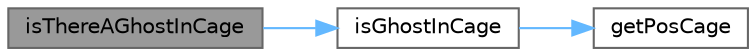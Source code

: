 digraph "isThereAGhostInCage"
{
 // LATEX_PDF_SIZE
  bgcolor="transparent";
  edge [fontname=Helvetica,fontsize=10,labelfontname=Helvetica,labelfontsize=10];
  node [fontname=Helvetica,fontsize=10,shape=box,height=0.2,width=0.4];
  rankdir="LR";
  Node1 [label="isThereAGhostInCage",height=0.2,width=0.4,color="gray40", fillcolor="grey60", style="filled", fontcolor="black",tooltip=" "];
  Node1 -> Node2 [color="steelblue1",style="solid"];
  Node2 [label="isGhostInCage",height=0.2,width=0.4,color="grey40", fillcolor="white", style="filled",URL="$assertives_8cpp.html#a9990c14f211e1c5760b612423b342c6f",tooltip="A function that checks if a ghost is currently in its cage."];
  Node2 -> Node3 [color="steelblue1",style="solid"];
  Node3 [label="getPosCage",height=0.2,width=0.4,color="grey40", fillcolor="white", style="filled",URL="$general_8cpp.html#a04e932e5accda172d1f2536bda6c8513",tooltip=" "];
}
